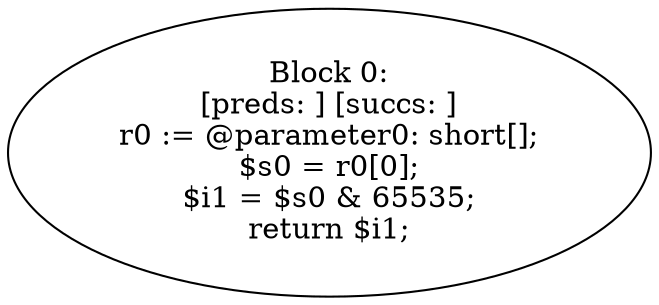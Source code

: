 digraph "unitGraph" {
    "Block 0:
[preds: ] [succs: ]
r0 := @parameter0: short[];
$s0 = r0[0];
$i1 = $s0 & 65535;
return $i1;
"
}
